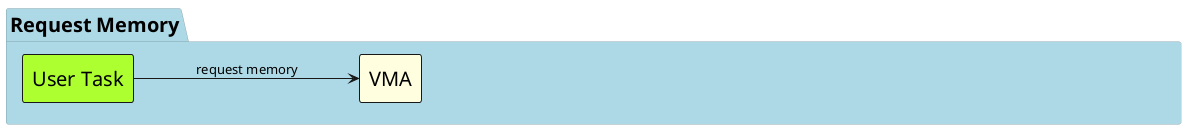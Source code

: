 @startuml
scale 1/1
left to right direction
skinparam Component {
    FontSize 20
    BorderThickness 1
}
skinparam ComponentStyle rectangle
skinparam Package {
    FontSize 20
    BorderThickness 0
}

'skinparam ArrowFontSize 20

package "Request Memory" #LightBlue {
    component "User Task" as ut1 #GreenYellow
    component "VMA" as v1 #LightYellow
    [tag1] $tag1

    [ut1]--->[v1] : request memory
    [v1]------------[tag1]
    hide $tag1
}

@enduml